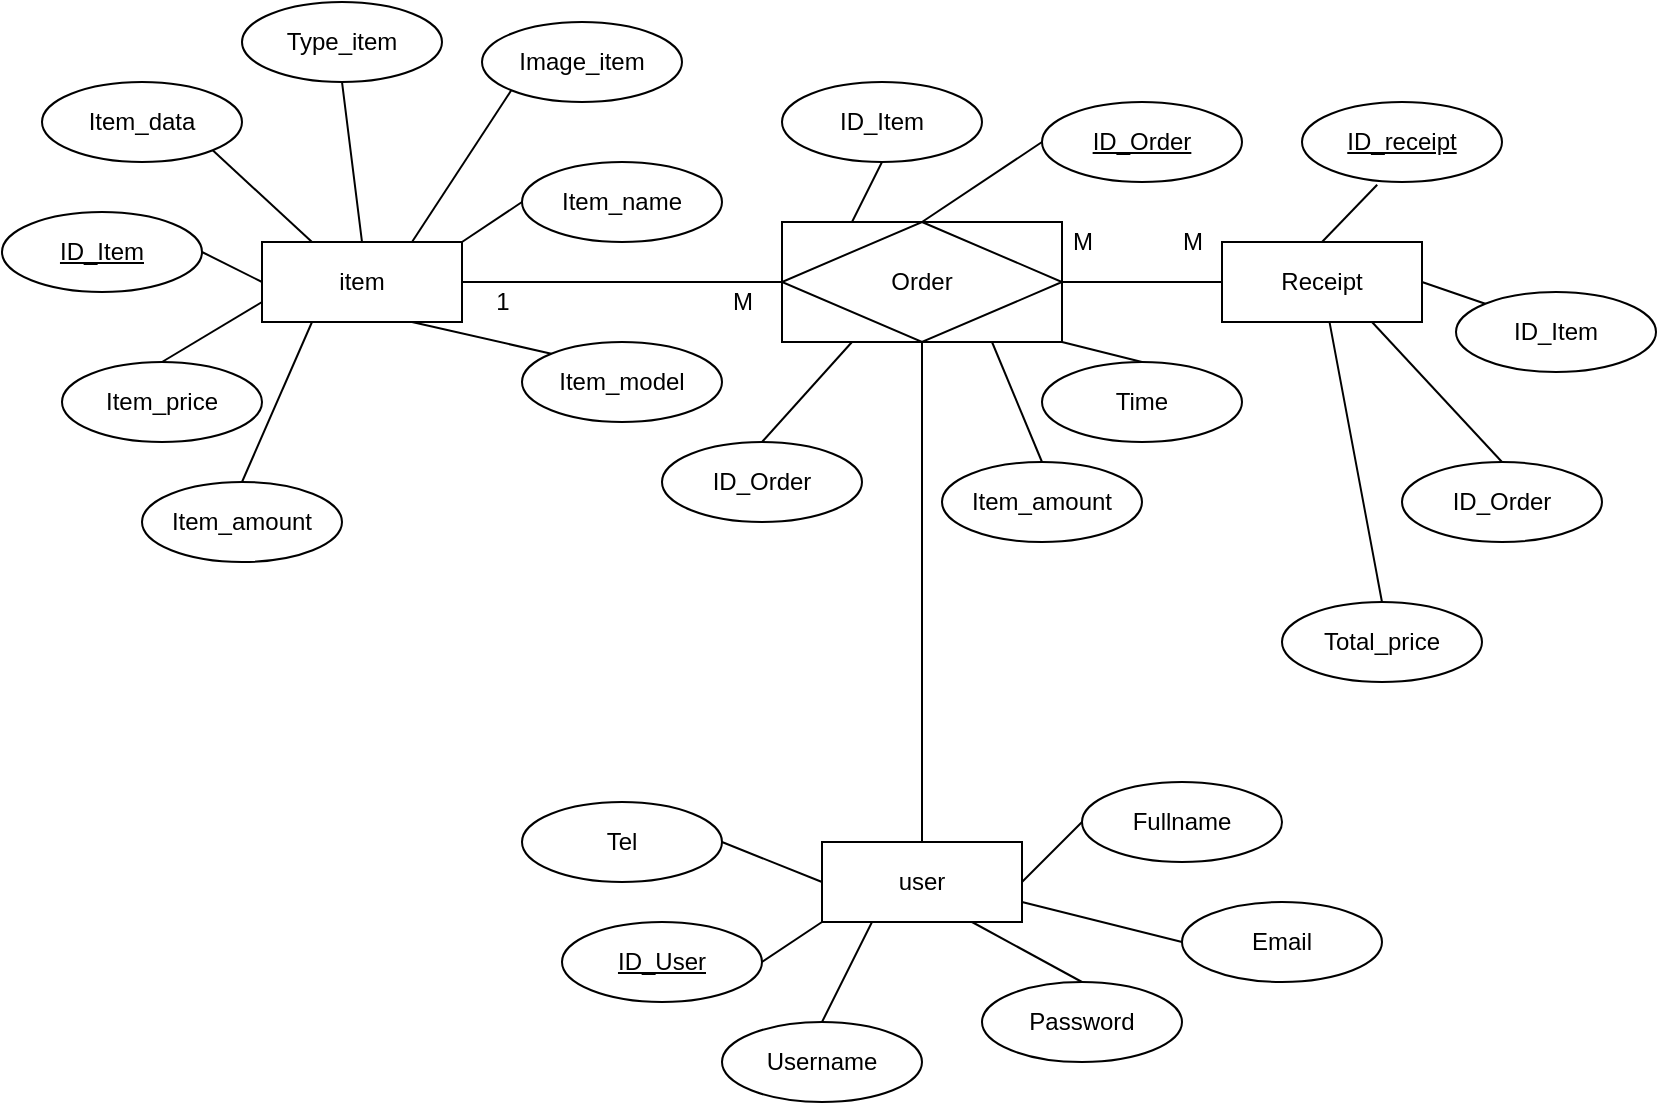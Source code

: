 <mxfile version="20.6.0" type="google"><diagram id="tKgNDGvcx0ZzgIpottnq" name="หน้า-1"><mxGraphModel dx="1038" dy="513" grid="1" gridSize="10" guides="1" tooltips="1" connect="1" arrows="1" fold="1" page="1" pageScale="1" pageWidth="827" pageHeight="1169" math="0" shadow="0"><root><mxCell id="0"/><mxCell id="1" parent="0"/><mxCell id="rBN5nuo2gYhcotd3TDJu-2" value="item&lt;br&gt;" style="whiteSpace=wrap;html=1;align=center;" vertex="1" parent="1"><mxGeometry x="130" y="200" width="100" height="40" as="geometry"/></mxCell><mxCell id="rBN5nuo2gYhcotd3TDJu-3" value="Item_name" style="ellipse;whiteSpace=wrap;html=1;align=center;" vertex="1" parent="1"><mxGeometry x="260" y="160" width="100" height="40" as="geometry"/></mxCell><mxCell id="rBN5nuo2gYhcotd3TDJu-4" value="Item_price" style="ellipse;whiteSpace=wrap;html=1;align=center;" vertex="1" parent="1"><mxGeometry x="30" y="260" width="100" height="40" as="geometry"/></mxCell><mxCell id="rBN5nuo2gYhcotd3TDJu-5" value="Item_amount" style="ellipse;whiteSpace=wrap;html=1;align=center;" vertex="1" parent="1"><mxGeometry x="70" y="320" width="100" height="40" as="geometry"/></mxCell><mxCell id="rBN5nuo2gYhcotd3TDJu-6" value="Item_model" style="ellipse;whiteSpace=wrap;html=1;align=center;" vertex="1" parent="1"><mxGeometry x="260" y="250" width="100" height="40" as="geometry"/></mxCell><mxCell id="rBN5nuo2gYhcotd3TDJu-7" value="Image_item" style="ellipse;whiteSpace=wrap;html=1;align=center;" vertex="1" parent="1"><mxGeometry x="240" y="90" width="100" height="40" as="geometry"/></mxCell><mxCell id="rBN5nuo2gYhcotd3TDJu-8" value="Type_item" style="ellipse;whiteSpace=wrap;html=1;align=center;" vertex="1" parent="1"><mxGeometry x="120" y="80" width="100" height="40" as="geometry"/></mxCell><mxCell id="rBN5nuo2gYhcotd3TDJu-9" value="Item_data&lt;br&gt;" style="ellipse;whiteSpace=wrap;html=1;align=center;" vertex="1" parent="1"><mxGeometry x="20" y="120" width="100" height="40" as="geometry"/></mxCell><mxCell id="rBN5nuo2gYhcotd3TDJu-10" value="" style="endArrow=none;html=1;rounded=0;exitX=1;exitY=0.5;exitDx=0;exitDy=0;entryX=0;entryY=0.5;entryDx=0;entryDy=0;" edge="1" parent="1" source="rBN5nuo2gYhcotd3TDJu-39" target="rBN5nuo2gYhcotd3TDJu-2"><mxGeometry relative="1" as="geometry"><mxPoint x="100" y="200" as="sourcePoint"/><mxPoint x="290" y="270" as="targetPoint"/></mxGeometry></mxCell><mxCell id="rBN5nuo2gYhcotd3TDJu-11" value="" style="endArrow=none;html=1;rounded=0;exitX=1;exitY=1;exitDx=0;exitDy=0;entryX=0.25;entryY=0;entryDx=0;entryDy=0;" edge="1" parent="1" source="rBN5nuo2gYhcotd3TDJu-9" target="rBN5nuo2gYhcotd3TDJu-2"><mxGeometry relative="1" as="geometry"><mxPoint x="160" y="250" as="sourcePoint"/><mxPoint x="320" y="250" as="targetPoint"/></mxGeometry></mxCell><mxCell id="rBN5nuo2gYhcotd3TDJu-12" value="" style="endArrow=none;html=1;rounded=0;exitX=0.5;exitY=0;exitDx=0;exitDy=0;entryX=0;entryY=0.75;entryDx=0;entryDy=0;" edge="1" parent="1" source="rBN5nuo2gYhcotd3TDJu-4" target="rBN5nuo2gYhcotd3TDJu-2"><mxGeometry relative="1" as="geometry"><mxPoint x="220" y="330" as="sourcePoint"/><mxPoint x="380" y="330" as="targetPoint"/></mxGeometry></mxCell><mxCell id="rBN5nuo2gYhcotd3TDJu-13" value="" style="endArrow=none;html=1;rounded=0;exitX=0.5;exitY=0;exitDx=0;exitDy=0;entryX=0.25;entryY=1;entryDx=0;entryDy=0;" edge="1" parent="1" source="rBN5nuo2gYhcotd3TDJu-5" target="rBN5nuo2gYhcotd3TDJu-2"><mxGeometry relative="1" as="geometry"><mxPoint x="170" y="310" as="sourcePoint"/><mxPoint x="190" y="270" as="targetPoint"/></mxGeometry></mxCell><mxCell id="rBN5nuo2gYhcotd3TDJu-14" value="" style="endArrow=none;html=1;rounded=0;exitX=0;exitY=0;exitDx=0;exitDy=0;entryX=0.75;entryY=1;entryDx=0;entryDy=0;" edge="1" parent="1" source="rBN5nuo2gYhcotd3TDJu-6" target="rBN5nuo2gYhcotd3TDJu-2"><mxGeometry relative="1" as="geometry"><mxPoint x="230" y="330" as="sourcePoint"/><mxPoint x="390" y="330" as="targetPoint"/></mxGeometry></mxCell><mxCell id="rBN5nuo2gYhcotd3TDJu-15" value="" style="endArrow=none;html=1;rounded=0;exitX=1;exitY=0;exitDx=0;exitDy=0;entryX=0;entryY=0.5;entryDx=0;entryDy=0;" edge="1" parent="1" source="rBN5nuo2gYhcotd3TDJu-2" target="rBN5nuo2gYhcotd3TDJu-3"><mxGeometry relative="1" as="geometry"><mxPoint x="440" y="300" as="sourcePoint"/><mxPoint x="600" y="300" as="targetPoint"/></mxGeometry></mxCell><mxCell id="rBN5nuo2gYhcotd3TDJu-16" value="" style="endArrow=none;html=1;rounded=0;exitX=0.75;exitY=0;exitDx=0;exitDy=0;entryX=0;entryY=1;entryDx=0;entryDy=0;" edge="1" parent="1" source="rBN5nuo2gYhcotd3TDJu-2" target="rBN5nuo2gYhcotd3TDJu-7"><mxGeometry relative="1" as="geometry"><mxPoint x="410" y="200" as="sourcePoint"/><mxPoint x="570" y="200" as="targetPoint"/></mxGeometry></mxCell><mxCell id="rBN5nuo2gYhcotd3TDJu-17" value="" style="endArrow=none;html=1;rounded=0;exitX=0.5;exitY=0;exitDx=0;exitDy=0;entryX=0.5;entryY=1;entryDx=0;entryDy=0;" edge="1" parent="1" source="rBN5nuo2gYhcotd3TDJu-2" target="rBN5nuo2gYhcotd3TDJu-8"><mxGeometry relative="1" as="geometry"><mxPoint x="430" y="240" as="sourcePoint"/><mxPoint x="590" y="240" as="targetPoint"/></mxGeometry></mxCell><mxCell id="rBN5nuo2gYhcotd3TDJu-18" value="Order" style="shape=associativeEntity;whiteSpace=wrap;html=1;align=center;" vertex="1" parent="1"><mxGeometry x="390" y="190" width="140" height="60" as="geometry"/></mxCell><mxCell id="rBN5nuo2gYhcotd3TDJu-19" value="Receipt" style="whiteSpace=wrap;html=1;align=center;" vertex="1" parent="1"><mxGeometry x="610" y="200" width="100" height="40" as="geometry"/></mxCell><mxCell id="rBN5nuo2gYhcotd3TDJu-20" value="ID_Item" style="ellipse;whiteSpace=wrap;html=1;align=center;" vertex="1" parent="1"><mxGeometry x="390" y="120" width="100" height="40" as="geometry"/></mxCell><mxCell id="rBN5nuo2gYhcotd3TDJu-22" value="ID_Order" style="ellipse;whiteSpace=wrap;html=1;align=center;" vertex="1" parent="1"><mxGeometry x="330" y="300" width="100" height="40" as="geometry"/></mxCell><mxCell id="rBN5nuo2gYhcotd3TDJu-23" value="Item_amount" style="ellipse;whiteSpace=wrap;html=1;align=center;" vertex="1" parent="1"><mxGeometry x="470" y="310" width="100" height="40" as="geometry"/></mxCell><mxCell id="rBN5nuo2gYhcotd3TDJu-24" value="Time" style="ellipse;whiteSpace=wrap;html=1;align=center;" vertex="1" parent="1"><mxGeometry x="520" y="260" width="100" height="40" as="geometry"/></mxCell><mxCell id="rBN5nuo2gYhcotd3TDJu-25" value="" style="endArrow=none;html=1;rounded=0;exitX=0.5;exitY=0;exitDx=0;exitDy=0;entryX=0.25;entryY=1;entryDx=0;entryDy=0;" edge="1" parent="1" source="rBN5nuo2gYhcotd3TDJu-22" target="rBN5nuo2gYhcotd3TDJu-18"><mxGeometry relative="1" as="geometry"><mxPoint x="410" y="290" as="sourcePoint"/><mxPoint x="570" y="290" as="targetPoint"/></mxGeometry></mxCell><mxCell id="rBN5nuo2gYhcotd3TDJu-26" value="" style="endArrow=none;html=1;rounded=0;exitX=0.5;exitY=1;exitDx=0;exitDy=0;entryX=0.25;entryY=0;entryDx=0;entryDy=0;" edge="1" parent="1" source="rBN5nuo2gYhcotd3TDJu-20" target="rBN5nuo2gYhcotd3TDJu-18"><mxGeometry relative="1" as="geometry"><mxPoint x="590" y="350" as="sourcePoint"/><mxPoint x="750" y="350" as="targetPoint"/></mxGeometry></mxCell><mxCell id="rBN5nuo2gYhcotd3TDJu-27" value="" style="endArrow=none;html=1;rounded=0;exitX=0.5;exitY=0;exitDx=0;exitDy=0;entryX=1;entryY=1;entryDx=0;entryDy=0;" edge="1" parent="1" source="rBN5nuo2gYhcotd3TDJu-24" target="rBN5nuo2gYhcotd3TDJu-18"><mxGeometry relative="1" as="geometry"><mxPoint x="560" y="350" as="sourcePoint"/><mxPoint x="720" y="350" as="targetPoint"/></mxGeometry></mxCell><mxCell id="rBN5nuo2gYhcotd3TDJu-28" value="" style="endArrow=none;html=1;rounded=0;exitX=0.5;exitY=0;exitDx=0;exitDy=0;entryX=0.75;entryY=1;entryDx=0;entryDy=0;" edge="1" parent="1" source="rBN5nuo2gYhcotd3TDJu-23" target="rBN5nuo2gYhcotd3TDJu-18"><mxGeometry relative="1" as="geometry"><mxPoint x="560" y="360" as="sourcePoint"/><mxPoint x="720" y="360" as="targetPoint"/></mxGeometry></mxCell><mxCell id="rBN5nuo2gYhcotd3TDJu-29" value="" style="endArrow=none;html=1;rounded=0;entryX=0.5;entryY=0;entryDx=0;entryDy=0;exitX=0;exitY=0.5;exitDx=0;exitDy=0;" edge="1" parent="1" source="rBN5nuo2gYhcotd3TDJu-38" target="rBN5nuo2gYhcotd3TDJu-18"><mxGeometry relative="1" as="geometry"><mxPoint x="535" y="160" as="sourcePoint"/><mxPoint x="810" y="280" as="targetPoint"/></mxGeometry></mxCell><mxCell id="rBN5nuo2gYhcotd3TDJu-30" value="" style="endArrow=none;html=1;rounded=0;exitX=1;exitY=0.5;exitDx=0;exitDy=0;entryX=0;entryY=0.5;entryDx=0;entryDy=0;" edge="1" parent="1" source="rBN5nuo2gYhcotd3TDJu-2" target="rBN5nuo2gYhcotd3TDJu-18"><mxGeometry relative="1" as="geometry"><mxPoint x="260" y="220" as="sourcePoint"/><mxPoint x="380" y="220" as="targetPoint"/></mxGeometry></mxCell><mxCell id="rBN5nuo2gYhcotd3TDJu-32" value="1" style="text;html=1;align=center;verticalAlign=middle;resizable=0;points=[];autosize=1;strokeColor=none;fillColor=none;" vertex="1" parent="1"><mxGeometry x="235" y="215" width="30" height="30" as="geometry"/></mxCell><mxCell id="rBN5nuo2gYhcotd3TDJu-33" value="M" style="text;html=1;align=center;verticalAlign=middle;resizable=0;points=[];autosize=1;strokeColor=none;fillColor=none;" vertex="1" parent="1"><mxGeometry x="355" y="215" width="30" height="30" as="geometry"/></mxCell><mxCell id="rBN5nuo2gYhcotd3TDJu-34" value="" style="endArrow=none;html=1;rounded=0;exitX=1;exitY=0.5;exitDx=0;exitDy=0;entryX=0;entryY=0.5;entryDx=0;entryDy=0;" edge="1" parent="1" source="rBN5nuo2gYhcotd3TDJu-18" target="rBN5nuo2gYhcotd3TDJu-19"><mxGeometry relative="1" as="geometry"><mxPoint x="550" y="260" as="sourcePoint"/><mxPoint x="710" y="260" as="targetPoint"/></mxGeometry></mxCell><mxCell id="rBN5nuo2gYhcotd3TDJu-35" value="M" style="text;html=1;align=center;verticalAlign=middle;resizable=0;points=[];autosize=1;strokeColor=none;fillColor=none;" vertex="1" parent="1"><mxGeometry x="525" y="185" width="30" height="30" as="geometry"/></mxCell><mxCell id="rBN5nuo2gYhcotd3TDJu-37" value="M" style="text;html=1;align=center;verticalAlign=middle;resizable=0;points=[];autosize=1;strokeColor=none;fillColor=none;" vertex="1" parent="1"><mxGeometry x="580" y="185" width="30" height="30" as="geometry"/></mxCell><mxCell id="rBN5nuo2gYhcotd3TDJu-38" value="ID_Order" style="ellipse;whiteSpace=wrap;html=1;align=center;fontStyle=4;" vertex="1" parent="1"><mxGeometry x="520" y="130" width="100" height="40" as="geometry"/></mxCell><mxCell id="rBN5nuo2gYhcotd3TDJu-39" value="ID_Item" style="ellipse;whiteSpace=wrap;html=1;align=center;fontStyle=4;" vertex="1" parent="1"><mxGeometry y="185" width="100" height="40" as="geometry"/></mxCell><mxCell id="rBN5nuo2gYhcotd3TDJu-40" value="" style="endArrow=none;html=1;rounded=0;exitX=0.5;exitY=1;exitDx=0;exitDy=0;entryX=0.5;entryY=0;entryDx=0;entryDy=0;" edge="1" parent="1" source="rBN5nuo2gYhcotd3TDJu-18" target="rBN5nuo2gYhcotd3TDJu-41"><mxGeometry relative="1" as="geometry"><mxPoint x="450" y="420" as="sourcePoint"/><mxPoint x="460" y="400" as="targetPoint"/></mxGeometry></mxCell><mxCell id="rBN5nuo2gYhcotd3TDJu-41" value="user" style="whiteSpace=wrap;html=1;align=center;" vertex="1" parent="1"><mxGeometry x="410" y="500" width="100" height="40" as="geometry"/></mxCell><mxCell id="rBN5nuo2gYhcotd3TDJu-42" value="ID_User" style="ellipse;whiteSpace=wrap;html=1;align=center;fontStyle=4;" vertex="1" parent="1"><mxGeometry x="280" y="540" width="100" height="40" as="geometry"/></mxCell><mxCell id="rBN5nuo2gYhcotd3TDJu-43" value="Username" style="ellipse;whiteSpace=wrap;html=1;align=center;" vertex="1" parent="1"><mxGeometry x="360" y="590" width="100" height="40" as="geometry"/></mxCell><mxCell id="rBN5nuo2gYhcotd3TDJu-44" value="Password&lt;br&gt;" style="ellipse;whiteSpace=wrap;html=1;align=center;" vertex="1" parent="1"><mxGeometry x="490" y="570" width="100" height="40" as="geometry"/></mxCell><mxCell id="rBN5nuo2gYhcotd3TDJu-45" value="Email" style="ellipse;whiteSpace=wrap;html=1;align=center;" vertex="1" parent="1"><mxGeometry x="590" y="530" width="100" height="40" as="geometry"/></mxCell><mxCell id="rBN5nuo2gYhcotd3TDJu-46" value="Tel" style="ellipse;whiteSpace=wrap;html=1;align=center;" vertex="1" parent="1"><mxGeometry x="260" y="480" width="100" height="40" as="geometry"/></mxCell><mxCell id="rBN5nuo2gYhcotd3TDJu-47" value="Fullname" style="ellipse;whiteSpace=wrap;html=1;align=center;" vertex="1" parent="1"><mxGeometry x="540" y="470" width="100" height="40" as="geometry"/></mxCell><mxCell id="rBN5nuo2gYhcotd3TDJu-48" value="" style="endArrow=none;html=1;rounded=0;exitX=1;exitY=0.5;exitDx=0;exitDy=0;entryX=0;entryY=0.5;entryDx=0;entryDy=0;" edge="1" parent="1" source="rBN5nuo2gYhcotd3TDJu-46" target="rBN5nuo2gYhcotd3TDJu-41"><mxGeometry relative="1" as="geometry"><mxPoint x="140" y="560" as="sourcePoint"/><mxPoint x="300" y="560" as="targetPoint"/></mxGeometry></mxCell><mxCell id="rBN5nuo2gYhcotd3TDJu-49" value="" style="endArrow=none;html=1;rounded=0;exitX=1;exitY=0.5;exitDx=0;exitDy=0;entryX=0;entryY=1;entryDx=0;entryDy=0;" edge="1" parent="1" source="rBN5nuo2gYhcotd3TDJu-42" target="rBN5nuo2gYhcotd3TDJu-41"><mxGeometry relative="1" as="geometry"><mxPoint x="90" y="540" as="sourcePoint"/><mxPoint x="250" y="540" as="targetPoint"/></mxGeometry></mxCell><mxCell id="rBN5nuo2gYhcotd3TDJu-50" value="" style="endArrow=none;html=1;rounded=0;exitX=0.5;exitY=0;exitDx=0;exitDy=0;entryX=0.25;entryY=1;entryDx=0;entryDy=0;" edge="1" parent="1" source="rBN5nuo2gYhcotd3TDJu-43" target="rBN5nuo2gYhcotd3TDJu-41"><mxGeometry relative="1" as="geometry"><mxPoint x="100" y="560" as="sourcePoint"/><mxPoint x="260" y="560" as="targetPoint"/></mxGeometry></mxCell><mxCell id="rBN5nuo2gYhcotd3TDJu-51" value="" style="endArrow=none;html=1;rounded=0;exitX=0.5;exitY=0;exitDx=0;exitDy=0;entryX=0.75;entryY=1;entryDx=0;entryDy=0;" edge="1" parent="1" source="rBN5nuo2gYhcotd3TDJu-44" target="rBN5nuo2gYhcotd3TDJu-41"><mxGeometry relative="1" as="geometry"><mxPoint x="140" y="580" as="sourcePoint"/><mxPoint x="300" y="580" as="targetPoint"/></mxGeometry></mxCell><mxCell id="rBN5nuo2gYhcotd3TDJu-52" value="" style="endArrow=none;html=1;rounded=0;exitX=0;exitY=0.5;exitDx=0;exitDy=0;entryX=1;entryY=0.75;entryDx=0;entryDy=0;" edge="1" parent="1" source="rBN5nuo2gYhcotd3TDJu-45" target="rBN5nuo2gYhcotd3TDJu-41"><mxGeometry relative="1" as="geometry"><mxPoint x="80" y="530" as="sourcePoint"/><mxPoint x="240" y="530" as="targetPoint"/></mxGeometry></mxCell><mxCell id="rBN5nuo2gYhcotd3TDJu-53" value="" style="endArrow=none;html=1;rounded=0;exitX=0;exitY=0.5;exitDx=0;exitDy=0;entryX=1;entryY=0.5;entryDx=0;entryDy=0;" edge="1" parent="1" source="rBN5nuo2gYhcotd3TDJu-47" target="rBN5nuo2gYhcotd3TDJu-41"><mxGeometry relative="1" as="geometry"><mxPoint x="150" y="510" as="sourcePoint"/><mxPoint x="310" y="510" as="targetPoint"/></mxGeometry></mxCell><mxCell id="rBN5nuo2gYhcotd3TDJu-54" value="ID_Item" style="ellipse;whiteSpace=wrap;html=1;align=center;" vertex="1" parent="1"><mxGeometry x="727" y="225" width="100" height="40" as="geometry"/></mxCell><mxCell id="rBN5nuo2gYhcotd3TDJu-55" value="ID_receipt" style="ellipse;whiteSpace=wrap;html=1;align=center;fontStyle=4;" vertex="1" parent="1"><mxGeometry x="650" y="130" width="100" height="40" as="geometry"/></mxCell><mxCell id="rBN5nuo2gYhcotd3TDJu-56" value="ID_Order" style="ellipse;whiteSpace=wrap;html=1;align=center;" vertex="1" parent="1"><mxGeometry x="700" y="310" width="100" height="40" as="geometry"/></mxCell><mxCell id="rBN5nuo2gYhcotd3TDJu-57" value="Total_price" style="ellipse;whiteSpace=wrap;html=1;align=center;" vertex="1" parent="1"><mxGeometry x="640" y="380" width="100" height="40" as="geometry"/></mxCell><mxCell id="rBN5nuo2gYhcotd3TDJu-58" value="" style="endArrow=none;html=1;rounded=0;exitX=0.376;exitY=1.035;exitDx=0;exitDy=0;exitPerimeter=0;entryX=0.5;entryY=0;entryDx=0;entryDy=0;" edge="1" parent="1" source="rBN5nuo2gYhcotd3TDJu-55" target="rBN5nuo2gYhcotd3TDJu-19"><mxGeometry relative="1" as="geometry"><mxPoint x="660" y="280" as="sourcePoint"/><mxPoint x="820" y="280" as="targetPoint"/></mxGeometry></mxCell><mxCell id="rBN5nuo2gYhcotd3TDJu-59" value="" style="endArrow=none;html=1;rounded=0;exitX=1;exitY=0.5;exitDx=0;exitDy=0;entryX=0;entryY=0;entryDx=0;entryDy=0;" edge="1" parent="1" source="rBN5nuo2gYhcotd3TDJu-19" target="rBN5nuo2gYhcotd3TDJu-54"><mxGeometry relative="1" as="geometry"><mxPoint x="670" y="260" as="sourcePoint"/><mxPoint x="830" y="260" as="targetPoint"/></mxGeometry></mxCell><mxCell id="rBN5nuo2gYhcotd3TDJu-60" value="" style="endArrow=none;html=1;rounded=0;exitX=0.75;exitY=1;exitDx=0;exitDy=0;entryX=0.5;entryY=0;entryDx=0;entryDy=0;" edge="1" parent="1" source="rBN5nuo2gYhcotd3TDJu-19" target="rBN5nuo2gYhcotd3TDJu-56"><mxGeometry relative="1" as="geometry"><mxPoint x="670" y="280" as="sourcePoint"/><mxPoint x="830" y="280" as="targetPoint"/></mxGeometry></mxCell><mxCell id="rBN5nuo2gYhcotd3TDJu-61" value="" style="endArrow=none;html=1;rounded=0;entryX=0.5;entryY=0;entryDx=0;entryDy=0;" edge="1" parent="1" source="rBN5nuo2gYhcotd3TDJu-19" target="rBN5nuo2gYhcotd3TDJu-57"><mxGeometry relative="1" as="geometry"><mxPoint x="640" y="310" as="sourcePoint"/><mxPoint x="800" y="310" as="targetPoint"/></mxGeometry></mxCell></root></mxGraphModel></diagram></mxfile>